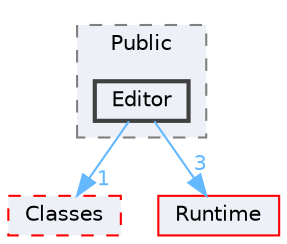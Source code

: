digraph "Editor"
{
 // INTERACTIVE_SVG=YES
 // LATEX_PDF_SIZE
  bgcolor="transparent";
  edge [fontname=Helvetica,fontsize=10,labelfontname=Helvetica,labelfontsize=10];
  node [fontname=Helvetica,fontsize=10,shape=box,height=0.2,width=0.4];
  compound=true
  subgraph clusterdir_978a81d20f5a53c90067a06992956062 {
    graph [ bgcolor="#edf0f7", pencolor="grey50", label="Public", fontname=Helvetica,fontsize=10 style="filled,dashed", URL="dir_978a81d20f5a53c90067a06992956062.html",tooltip=""]
  dir_e8a8da76bd5fced8dcd0b49e38cd716c [label="Editor", fillcolor="#edf0f7", color="grey25", style="filled,bold", URL="dir_e8a8da76bd5fced8dcd0b49e38cd716c.html",tooltip=""];
  }
  dir_0d13eddcba6027e8ab9d61accf84dcff [label="Classes", fillcolor="#edf0f7", color="red", style="filled,dashed", URL="dir_0d13eddcba6027e8ab9d61accf84dcff.html",tooltip=""];
  dir_7536b172fbd480bfd146a1b1acd6856b [label="Runtime", fillcolor="#edf0f7", color="red", style="filled", URL="dir_7536b172fbd480bfd146a1b1acd6856b.html",tooltip=""];
  dir_e8a8da76bd5fced8dcd0b49e38cd716c->dir_0d13eddcba6027e8ab9d61accf84dcff [headlabel="1", labeldistance=1.5 headhref="dir_000359_000191.html" href="dir_000359_000191.html" color="steelblue1" fontcolor="steelblue1"];
  dir_e8a8da76bd5fced8dcd0b49e38cd716c->dir_7536b172fbd480bfd146a1b1acd6856b [headlabel="3", labeldistance=1.5 headhref="dir_000359_000984.html" href="dir_000359_000984.html" color="steelblue1" fontcolor="steelblue1"];
}
